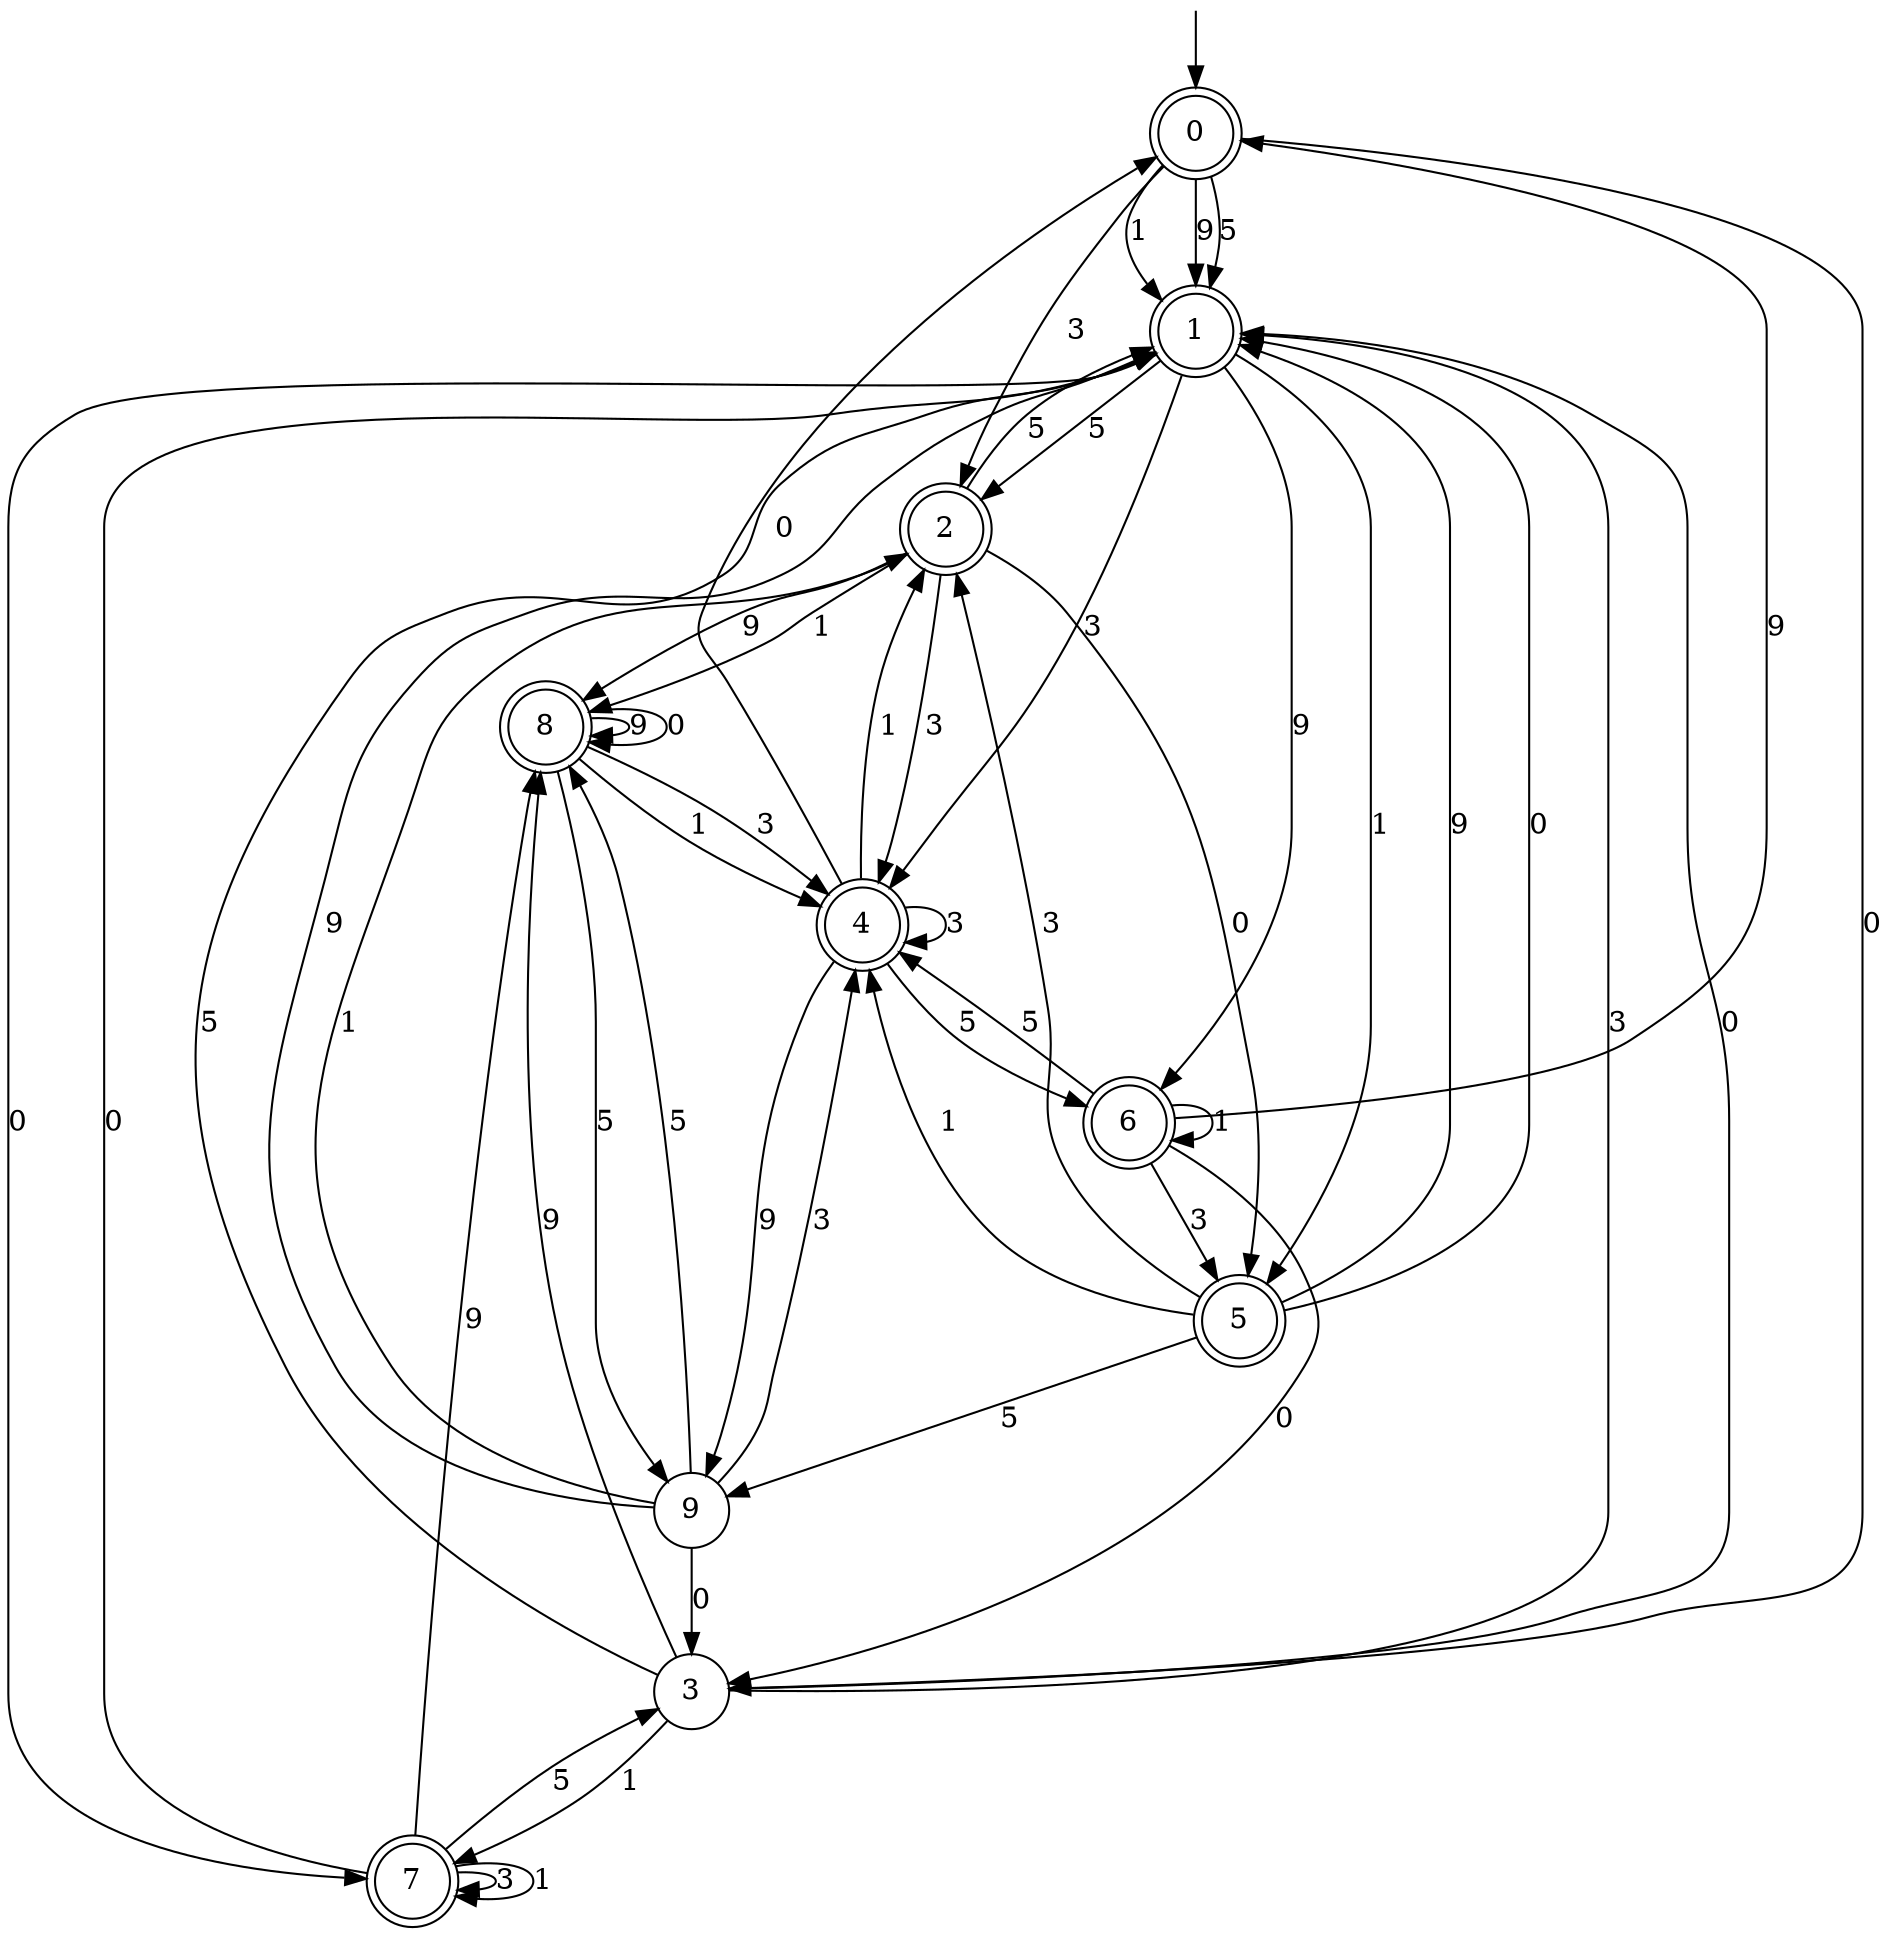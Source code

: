 digraph g {

	s0 [shape="doublecircle" label="0"];
	s1 [shape="doublecircle" label="1"];
	s2 [shape="doublecircle" label="2"];
	s3 [shape="circle" label="3"];
	s4 [shape="doublecircle" label="4"];
	s5 [shape="doublecircle" label="5"];
	s6 [shape="doublecircle" label="6"];
	s7 [shape="doublecircle" label="7"];
	s8 [shape="doublecircle" label="8"];
	s9 [shape="circle" label="9"];
	s0 -> s1 [label="5"];
	s0 -> s2 [label="3"];
	s0 -> s1 [label="1"];
	s0 -> s1 [label="9"];
	s0 -> s3 [label="0"];
	s1 -> s2 [label="5"];
	s1 -> s4 [label="3"];
	s1 -> s5 [label="1"];
	s1 -> s6 [label="9"];
	s1 -> s7 [label="0"];
	s2 -> s1 [label="5"];
	s2 -> s4 [label="3"];
	s2 -> s8 [label="1"];
	s2 -> s8 [label="9"];
	s2 -> s5 [label="0"];
	s3 -> s1 [label="5"];
	s3 -> s1 [label="3"];
	s3 -> s7 [label="1"];
	s3 -> s8 [label="9"];
	s3 -> s1 [label="0"];
	s4 -> s6 [label="5"];
	s4 -> s4 [label="3"];
	s4 -> s2 [label="1"];
	s4 -> s9 [label="9"];
	s4 -> s0 [label="0"];
	s5 -> s9 [label="5"];
	s5 -> s2 [label="3"];
	s5 -> s4 [label="1"];
	s5 -> s1 [label="9"];
	s5 -> s1 [label="0"];
	s6 -> s4 [label="5"];
	s6 -> s5 [label="3"];
	s6 -> s6 [label="1"];
	s6 -> s0 [label="9"];
	s6 -> s3 [label="0"];
	s7 -> s3 [label="5"];
	s7 -> s7 [label="3"];
	s7 -> s7 [label="1"];
	s7 -> s8 [label="9"];
	s7 -> s1 [label="0"];
	s8 -> s9 [label="5"];
	s8 -> s4 [label="3"];
	s8 -> s4 [label="1"];
	s8 -> s8 [label="9"];
	s8 -> s8 [label="0"];
	s9 -> s8 [label="5"];
	s9 -> s4 [label="3"];
	s9 -> s2 [label="1"];
	s9 -> s1 [label="9"];
	s9 -> s3 [label="0"];

__start0 [label="" shape="none" width="0" height="0"];
__start0 -> s0;

}
